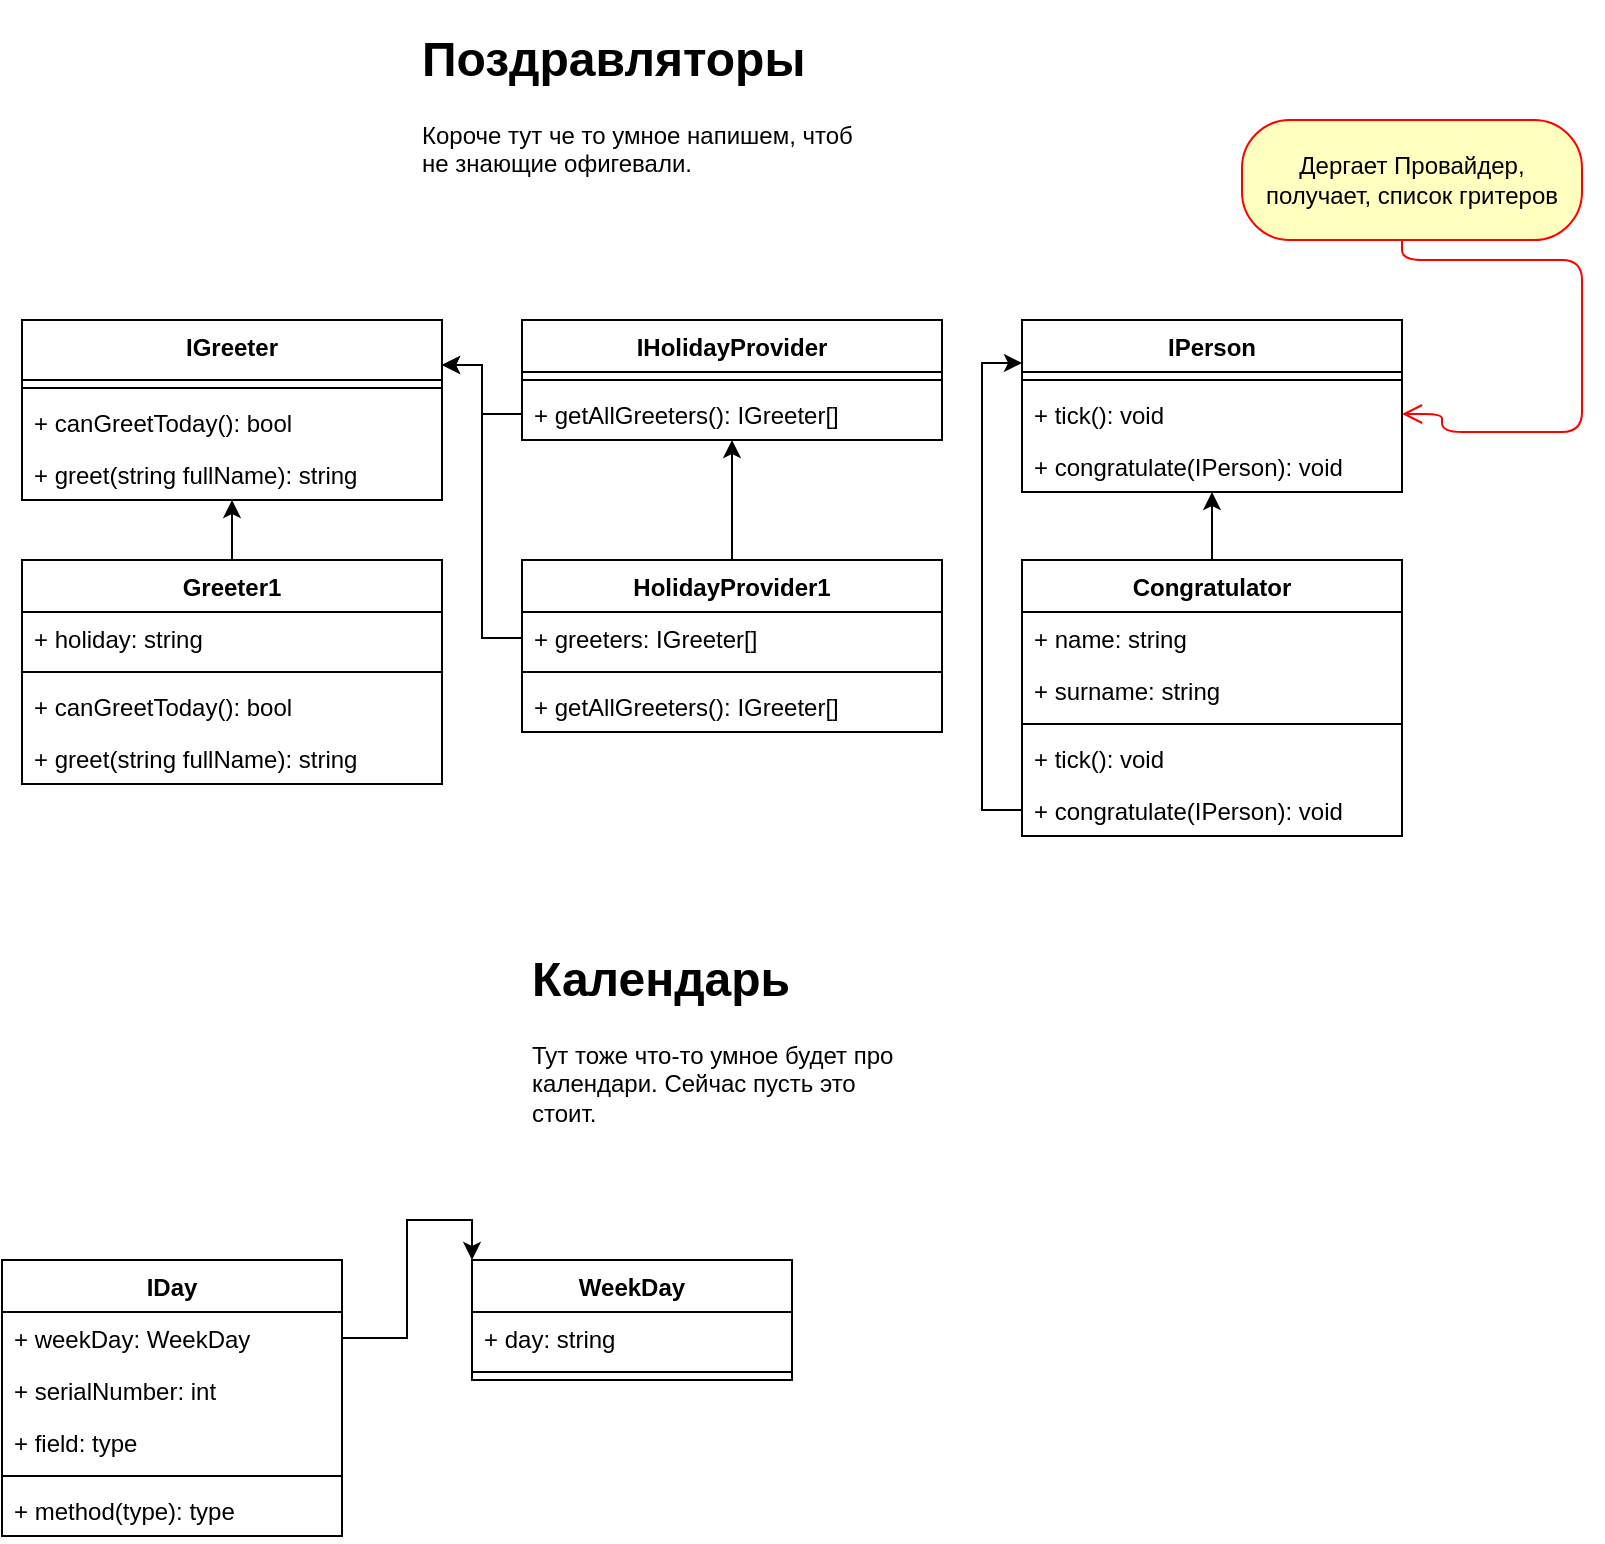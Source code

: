 <mxfile version="13.7.7" type="github">
  <diagram id="C_qupu9SWEdMZcOaDwUI" name="Page-1">
    <mxGraphModel dx="942" dy="528" grid="1" gridSize="10" guides="1" tooltips="1" connect="1" arrows="1" fold="1" page="1" pageScale="1" pageWidth="850" pageHeight="1100" math="0" shadow="0">
      <root>
        <mxCell id="0" />
        <mxCell id="1" parent="0" />
        <mxCell id="VeG1ZRTaiq36JWNWmE1a-2" value="&lt;h1&gt;Поздравляторы&lt;br&gt;&lt;/h1&gt;&lt;p&gt;Короче тут че то умное напишем, чтоб не знающие офигевали.&lt;br&gt;&lt;/p&gt;" style="text;html=1;strokeColor=none;fillColor=none;spacing=5;spacingTop=-20;whiteSpace=wrap;overflow=hidden;rounded=0;" vertex="1" parent="1">
          <mxGeometry x="235" y="10" width="235" height="100" as="geometry" />
        </mxCell>
        <mxCell id="VeG1ZRTaiq36JWNWmE1a-3" value="Дергает Провайдер, получает, список гритеров" style="rounded=1;whiteSpace=wrap;html=1;arcSize=40;fontColor=#000000;fillColor=#ffffc0;strokeColor=#ff0000;" vertex="1" parent="1">
          <mxGeometry x="650" y="60" width="170" height="60" as="geometry" />
        </mxCell>
        <mxCell id="VeG1ZRTaiq36JWNWmE1a-4" value="" style="edgeStyle=orthogonalEdgeStyle;html=1;verticalAlign=bottom;endArrow=open;endSize=8;strokeColor=#ff0000;entryX=1;entryY=0.5;entryDx=0;entryDy=0;" edge="1" parent="1" source="VeG1ZRTaiq36JWNWmE1a-3" target="VeG1ZRTaiq36JWNWmE1a-25">
          <mxGeometry relative="1" as="geometry">
            <mxPoint x="730" y="100" as="targetPoint" />
            <Array as="points">
              <mxPoint x="730" y="130" />
              <mxPoint x="820" y="130" />
              <mxPoint x="820" y="216" />
              <mxPoint x="750" y="216" />
              <mxPoint x="750" y="207" />
            </Array>
          </mxGeometry>
        </mxCell>
        <mxCell id="VeG1ZRTaiq36JWNWmE1a-5" value="IGreeter" style="swimlane;fontStyle=1;align=center;verticalAlign=top;childLayout=stackLayout;horizontal=1;startSize=30;horizontalStack=0;resizeParent=1;resizeParentMax=0;resizeLast=0;collapsible=1;marginBottom=0;" vertex="1" parent="1">
          <mxGeometry x="40" y="160" width="210" height="90" as="geometry" />
        </mxCell>
        <mxCell id="VeG1ZRTaiq36JWNWmE1a-6" value="" style="line;strokeWidth=1;fillColor=none;align=left;verticalAlign=middle;spacingTop=-1;spacingLeft=3;spacingRight=3;rotatable=0;labelPosition=right;points=[];portConstraint=eastwest;" vertex="1" parent="VeG1ZRTaiq36JWNWmE1a-5">
          <mxGeometry y="30" width="210" height="8" as="geometry" />
        </mxCell>
        <mxCell id="VeG1ZRTaiq36JWNWmE1a-7" value="+ canGreetToday(): bool" style="text;strokeColor=none;fillColor=none;align=left;verticalAlign=top;spacingLeft=4;spacingRight=4;overflow=hidden;rotatable=0;points=[[0,0.5],[1,0.5]];portConstraint=eastwest;" vertex="1" parent="VeG1ZRTaiq36JWNWmE1a-5">
          <mxGeometry y="38" width="210" height="26" as="geometry" />
        </mxCell>
        <mxCell id="VeG1ZRTaiq36JWNWmE1a-8" value="+ greet(string fullName): string" style="text;strokeColor=none;fillColor=none;align=left;verticalAlign=top;spacingLeft=4;spacingRight=4;overflow=hidden;rotatable=0;points=[[0,0.5],[1,0.5]];portConstraint=eastwest;" vertex="1" parent="VeG1ZRTaiq36JWNWmE1a-5">
          <mxGeometry y="64" width="210" height="26" as="geometry" />
        </mxCell>
        <mxCell id="VeG1ZRTaiq36JWNWmE1a-9" style="edgeStyle=orthogonalEdgeStyle;rounded=0;orthogonalLoop=1;jettySize=auto;html=1;entryX=0.5;entryY=1;entryDx=0;entryDy=0;" edge="1" parent="1" source="VeG1ZRTaiq36JWNWmE1a-10" target="VeG1ZRTaiq36JWNWmE1a-5">
          <mxGeometry relative="1" as="geometry" />
        </mxCell>
        <mxCell id="VeG1ZRTaiq36JWNWmE1a-10" value="Greeter1" style="swimlane;fontStyle=1;align=center;verticalAlign=top;childLayout=stackLayout;horizontal=1;startSize=26;horizontalStack=0;resizeParent=1;resizeParentMax=0;resizeLast=0;collapsible=1;marginBottom=0;" vertex="1" parent="1">
          <mxGeometry x="40" y="280" width="210" height="112" as="geometry" />
        </mxCell>
        <mxCell id="VeG1ZRTaiq36JWNWmE1a-11" value="+ holiday: string" style="text;strokeColor=none;fillColor=none;align=left;verticalAlign=top;spacingLeft=4;spacingRight=4;overflow=hidden;rotatable=0;points=[[0,0.5],[1,0.5]];portConstraint=eastwest;" vertex="1" parent="VeG1ZRTaiq36JWNWmE1a-10">
          <mxGeometry y="26" width="210" height="26" as="geometry" />
        </mxCell>
        <mxCell id="VeG1ZRTaiq36JWNWmE1a-12" value="" style="line;strokeWidth=1;fillColor=none;align=left;verticalAlign=middle;spacingTop=-1;spacingLeft=3;spacingRight=3;rotatable=0;labelPosition=right;points=[];portConstraint=eastwest;" vertex="1" parent="VeG1ZRTaiq36JWNWmE1a-10">
          <mxGeometry y="52" width="210" height="8" as="geometry" />
        </mxCell>
        <mxCell id="VeG1ZRTaiq36JWNWmE1a-13" value="+ canGreetToday(): bool" style="text;strokeColor=none;fillColor=none;align=left;verticalAlign=top;spacingLeft=4;spacingRight=4;overflow=hidden;rotatable=0;points=[[0,0.5],[1,0.5]];portConstraint=eastwest;" vertex="1" parent="VeG1ZRTaiq36JWNWmE1a-10">
          <mxGeometry y="60" width="210" height="26" as="geometry" />
        </mxCell>
        <mxCell id="VeG1ZRTaiq36JWNWmE1a-14" value="+ greet(string fullName): string" style="text;strokeColor=none;fillColor=none;align=left;verticalAlign=top;spacingLeft=4;spacingRight=4;overflow=hidden;rotatable=0;points=[[0,0.5],[1,0.5]];portConstraint=eastwest;" vertex="1" parent="VeG1ZRTaiq36JWNWmE1a-10">
          <mxGeometry y="86" width="210" height="26" as="geometry" />
        </mxCell>
        <mxCell id="VeG1ZRTaiq36JWNWmE1a-15" style="edgeStyle=orthogonalEdgeStyle;rounded=0;orthogonalLoop=1;jettySize=auto;html=1;entryX=0.5;entryY=1;entryDx=0;entryDy=0;" edge="1" parent="1" source="VeG1ZRTaiq36JWNWmE1a-16" target="VeG1ZRTaiq36JWNWmE1a-20">
          <mxGeometry relative="1" as="geometry" />
        </mxCell>
        <mxCell id="VeG1ZRTaiq36JWNWmE1a-16" value="HolidayProvider1" style="swimlane;fontStyle=1;align=center;verticalAlign=top;childLayout=stackLayout;horizontal=1;startSize=26;horizontalStack=0;resizeParent=1;resizeParentMax=0;resizeLast=0;collapsible=1;marginBottom=0;" vertex="1" parent="1">
          <mxGeometry x="290" y="280" width="210" height="86" as="geometry" />
        </mxCell>
        <mxCell id="VeG1ZRTaiq36JWNWmE1a-17" value="+ greeters: IGreeter[]" style="text;strokeColor=none;fillColor=none;align=left;verticalAlign=top;spacingLeft=4;spacingRight=4;overflow=hidden;rotatable=0;points=[[0,0.5],[1,0.5]];portConstraint=eastwest;" vertex="1" parent="VeG1ZRTaiq36JWNWmE1a-16">
          <mxGeometry y="26" width="210" height="26" as="geometry" />
        </mxCell>
        <mxCell id="VeG1ZRTaiq36JWNWmE1a-18" value="" style="line;strokeWidth=1;fillColor=none;align=left;verticalAlign=middle;spacingTop=-1;spacingLeft=3;spacingRight=3;rotatable=0;labelPosition=right;points=[];portConstraint=eastwest;" vertex="1" parent="VeG1ZRTaiq36JWNWmE1a-16">
          <mxGeometry y="52" width="210" height="8" as="geometry" />
        </mxCell>
        <mxCell id="VeG1ZRTaiq36JWNWmE1a-19" value="+ getAllGreeters(): IGreeter[]" style="text;strokeColor=none;fillColor=none;align=left;verticalAlign=top;spacingLeft=4;spacingRight=4;overflow=hidden;rotatable=0;points=[[0,0.5],[1,0.5]];portConstraint=eastwest;" vertex="1" parent="VeG1ZRTaiq36JWNWmE1a-16">
          <mxGeometry y="60" width="210" height="26" as="geometry" />
        </mxCell>
        <mxCell id="VeG1ZRTaiq36JWNWmE1a-20" value="IHolidayProvider" style="swimlane;fontStyle=1;align=center;verticalAlign=top;childLayout=stackLayout;horizontal=1;startSize=26;horizontalStack=0;resizeParent=1;resizeParentMax=0;resizeLast=0;collapsible=1;marginBottom=0;" vertex="1" parent="1">
          <mxGeometry x="290" y="160" width="210" height="60" as="geometry" />
        </mxCell>
        <mxCell id="VeG1ZRTaiq36JWNWmE1a-21" value="" style="line;strokeWidth=1;fillColor=none;align=left;verticalAlign=middle;spacingTop=-1;spacingLeft=3;spacingRight=3;rotatable=0;labelPosition=right;points=[];portConstraint=eastwest;" vertex="1" parent="VeG1ZRTaiq36JWNWmE1a-20">
          <mxGeometry y="26" width="210" height="8" as="geometry" />
        </mxCell>
        <mxCell id="VeG1ZRTaiq36JWNWmE1a-22" value="+ getAllGreeters(): IGreeter[]" style="text;strokeColor=none;fillColor=none;align=left;verticalAlign=top;spacingLeft=4;spacingRight=4;overflow=hidden;rotatable=0;points=[[0,0.5],[1,0.5]];portConstraint=eastwest;" vertex="1" parent="VeG1ZRTaiq36JWNWmE1a-20">
          <mxGeometry y="34" width="210" height="26" as="geometry" />
        </mxCell>
        <mxCell id="VeG1ZRTaiq36JWNWmE1a-23" value="IPerson" style="swimlane;fontStyle=1;align=center;verticalAlign=top;childLayout=stackLayout;horizontal=1;startSize=26;horizontalStack=0;resizeParent=1;resizeParentMax=0;resizeLast=0;collapsible=1;marginBottom=0;" vertex="1" parent="1">
          <mxGeometry x="540" y="160" width="190" height="86" as="geometry" />
        </mxCell>
        <mxCell id="VeG1ZRTaiq36JWNWmE1a-24" value="" style="line;strokeWidth=1;fillColor=none;align=left;verticalAlign=middle;spacingTop=-1;spacingLeft=3;spacingRight=3;rotatable=0;labelPosition=right;points=[];portConstraint=eastwest;" vertex="1" parent="VeG1ZRTaiq36JWNWmE1a-23">
          <mxGeometry y="26" width="190" height="8" as="geometry" />
        </mxCell>
        <mxCell id="VeG1ZRTaiq36JWNWmE1a-25" value="+ tick(): void" style="text;strokeColor=none;fillColor=none;align=left;verticalAlign=top;spacingLeft=4;spacingRight=4;overflow=hidden;rotatable=0;points=[[0,0.5],[1,0.5]];portConstraint=eastwest;" vertex="1" parent="VeG1ZRTaiq36JWNWmE1a-23">
          <mxGeometry y="34" width="190" height="26" as="geometry" />
        </mxCell>
        <mxCell id="VeG1ZRTaiq36JWNWmE1a-26" value="+ congratulate(IPerson): void" style="text;strokeColor=none;fillColor=none;align=left;verticalAlign=top;spacingLeft=4;spacingRight=4;overflow=hidden;rotatable=0;points=[[0,0.5],[1,0.5]];portConstraint=eastwest;" vertex="1" parent="VeG1ZRTaiq36JWNWmE1a-23">
          <mxGeometry y="60" width="190" height="26" as="geometry" />
        </mxCell>
        <mxCell id="VeG1ZRTaiq36JWNWmE1a-27" style="edgeStyle=orthogonalEdgeStyle;rounded=0;orthogonalLoop=1;jettySize=auto;html=1;entryX=0.5;entryY=1;entryDx=0;entryDy=0;" edge="1" parent="1" source="VeG1ZRTaiq36JWNWmE1a-28" target="VeG1ZRTaiq36JWNWmE1a-23">
          <mxGeometry relative="1" as="geometry" />
        </mxCell>
        <mxCell id="VeG1ZRTaiq36JWNWmE1a-28" value="Congratulator" style="swimlane;fontStyle=1;align=center;verticalAlign=top;childLayout=stackLayout;horizontal=1;startSize=26;horizontalStack=0;resizeParent=1;resizeParentMax=0;resizeLast=0;collapsible=1;marginBottom=0;" vertex="1" parent="1">
          <mxGeometry x="540" y="280" width="190" height="138" as="geometry" />
        </mxCell>
        <mxCell id="VeG1ZRTaiq36JWNWmE1a-29" value="+ name: string" style="text;strokeColor=none;fillColor=none;align=left;verticalAlign=top;spacingLeft=4;spacingRight=4;overflow=hidden;rotatable=0;points=[[0,0.5],[1,0.5]];portConstraint=eastwest;" vertex="1" parent="VeG1ZRTaiq36JWNWmE1a-28">
          <mxGeometry y="26" width="190" height="26" as="geometry" />
        </mxCell>
        <mxCell id="VeG1ZRTaiq36JWNWmE1a-30" value="+ surname: string" style="text;strokeColor=none;fillColor=none;align=left;verticalAlign=top;spacingLeft=4;spacingRight=4;overflow=hidden;rotatable=0;points=[[0,0.5],[1,0.5]];portConstraint=eastwest;" vertex="1" parent="VeG1ZRTaiq36JWNWmE1a-28">
          <mxGeometry y="52" width="190" height="26" as="geometry" />
        </mxCell>
        <mxCell id="VeG1ZRTaiq36JWNWmE1a-31" value="" style="line;strokeWidth=1;fillColor=none;align=left;verticalAlign=middle;spacingTop=-1;spacingLeft=3;spacingRight=3;rotatable=0;labelPosition=right;points=[];portConstraint=eastwest;" vertex="1" parent="VeG1ZRTaiq36JWNWmE1a-28">
          <mxGeometry y="78" width="190" height="8" as="geometry" />
        </mxCell>
        <mxCell id="VeG1ZRTaiq36JWNWmE1a-32" value="+ tick(): void" style="text;strokeColor=none;fillColor=none;align=left;verticalAlign=top;spacingLeft=4;spacingRight=4;overflow=hidden;rotatable=0;points=[[0,0.5],[1,0.5]];portConstraint=eastwest;" vertex="1" parent="VeG1ZRTaiq36JWNWmE1a-28">
          <mxGeometry y="86" width="190" height="26" as="geometry" />
        </mxCell>
        <mxCell id="VeG1ZRTaiq36JWNWmE1a-33" value="+ congratulate(IPerson): void" style="text;strokeColor=none;fillColor=none;align=left;verticalAlign=top;spacingLeft=4;spacingRight=4;overflow=hidden;rotatable=0;points=[[0,0.5],[1,0.5]];portConstraint=eastwest;" vertex="1" parent="VeG1ZRTaiq36JWNWmE1a-28">
          <mxGeometry y="112" width="190" height="26" as="geometry" />
        </mxCell>
        <mxCell id="VeG1ZRTaiq36JWNWmE1a-34" style="edgeStyle=orthogonalEdgeStyle;rounded=0;orthogonalLoop=1;jettySize=auto;html=1;entryX=1;entryY=0.25;entryDx=0;entryDy=0;" edge="1" parent="1" source="VeG1ZRTaiq36JWNWmE1a-17" target="VeG1ZRTaiq36JWNWmE1a-5">
          <mxGeometry relative="1" as="geometry" />
        </mxCell>
        <mxCell id="VeG1ZRTaiq36JWNWmE1a-35" style="edgeStyle=orthogonalEdgeStyle;rounded=0;orthogonalLoop=1;jettySize=auto;html=1;entryX=1;entryY=0.25;entryDx=0;entryDy=0;" edge="1" parent="1" source="VeG1ZRTaiq36JWNWmE1a-22" target="VeG1ZRTaiq36JWNWmE1a-5">
          <mxGeometry relative="1" as="geometry" />
        </mxCell>
        <mxCell id="VeG1ZRTaiq36JWNWmE1a-36" style="edgeStyle=orthogonalEdgeStyle;rounded=0;orthogonalLoop=1;jettySize=auto;html=1;entryX=0;entryY=0.25;entryDx=0;entryDy=0;" edge="1" parent="1" source="VeG1ZRTaiq36JWNWmE1a-33" target="VeG1ZRTaiq36JWNWmE1a-23">
          <mxGeometry relative="1" as="geometry" />
        </mxCell>
        <mxCell id="VeG1ZRTaiq36JWNWmE1a-37" value="&lt;h1&gt;Календарь&lt;/h1&gt;&lt;div&gt;Тут тоже что-то умное будет про календари. Сейчас пусть это стоит.&lt;br&gt;&lt;/div&gt;" style="text;html=1;strokeColor=none;fillColor=none;spacing=5;spacingTop=-20;whiteSpace=wrap;overflow=hidden;rounded=0;" vertex="1" parent="1">
          <mxGeometry x="290" y="470" width="190" height="120" as="geometry" />
        </mxCell>
        <mxCell id="VeG1ZRTaiq36JWNWmE1a-38" value="IDay" style="swimlane;fontStyle=1;align=center;verticalAlign=top;childLayout=stackLayout;horizontal=1;startSize=26;horizontalStack=0;resizeParent=1;resizeParentMax=0;resizeLast=0;collapsible=1;marginBottom=0;" vertex="1" parent="1">
          <mxGeometry x="30" y="630" width="170" height="138" as="geometry" />
        </mxCell>
        <mxCell id="VeG1ZRTaiq36JWNWmE1a-39" value="+ weekDay: WeekDay" style="text;strokeColor=none;fillColor=none;align=left;verticalAlign=top;spacingLeft=4;spacingRight=4;overflow=hidden;rotatable=0;points=[[0,0.5],[1,0.5]];portConstraint=eastwest;" vertex="1" parent="VeG1ZRTaiq36JWNWmE1a-38">
          <mxGeometry y="26" width="170" height="26" as="geometry" />
        </mxCell>
        <mxCell id="VeG1ZRTaiq36JWNWmE1a-40" value="+ serialNumber: int" style="text;strokeColor=none;fillColor=none;align=left;verticalAlign=top;spacingLeft=4;spacingRight=4;overflow=hidden;rotatable=0;points=[[0,0.5],[1,0.5]];portConstraint=eastwest;" vertex="1" parent="VeG1ZRTaiq36JWNWmE1a-38">
          <mxGeometry y="52" width="170" height="26" as="geometry" />
        </mxCell>
        <mxCell id="VeG1ZRTaiq36JWNWmE1a-41" value="+ field: type" style="text;strokeColor=none;fillColor=none;align=left;verticalAlign=top;spacingLeft=4;spacingRight=4;overflow=hidden;rotatable=0;points=[[0,0.5],[1,0.5]];portConstraint=eastwest;" vertex="1" parent="VeG1ZRTaiq36JWNWmE1a-38">
          <mxGeometry y="78" width="170" height="26" as="geometry" />
        </mxCell>
        <mxCell id="VeG1ZRTaiq36JWNWmE1a-42" value="" style="line;strokeWidth=1;fillColor=none;align=left;verticalAlign=middle;spacingTop=-1;spacingLeft=3;spacingRight=3;rotatable=0;labelPosition=right;points=[];portConstraint=eastwest;" vertex="1" parent="VeG1ZRTaiq36JWNWmE1a-38">
          <mxGeometry y="104" width="170" height="8" as="geometry" />
        </mxCell>
        <mxCell id="VeG1ZRTaiq36JWNWmE1a-43" value="+ method(type): type" style="text;strokeColor=none;fillColor=none;align=left;verticalAlign=top;spacingLeft=4;spacingRight=4;overflow=hidden;rotatable=0;points=[[0,0.5],[1,0.5]];portConstraint=eastwest;" vertex="1" parent="VeG1ZRTaiq36JWNWmE1a-38">
          <mxGeometry y="112" width="170" height="26" as="geometry" />
        </mxCell>
        <mxCell id="VeG1ZRTaiq36JWNWmE1a-44" style="edgeStyle=orthogonalEdgeStyle;rounded=0;orthogonalLoop=1;jettySize=auto;html=1;entryX=0;entryY=0;entryDx=0;entryDy=0;" edge="1" parent="1" source="VeG1ZRTaiq36JWNWmE1a-39" target="VeG1ZRTaiq36JWNWmE1a-45">
          <mxGeometry relative="1" as="geometry" />
        </mxCell>
        <mxCell id="VeG1ZRTaiq36JWNWmE1a-45" value="WeekDay" style="swimlane;fontStyle=1;align=center;verticalAlign=top;childLayout=stackLayout;horizontal=1;startSize=26;horizontalStack=0;resizeParent=1;resizeParentMax=0;resizeLast=0;collapsible=1;marginBottom=0;" vertex="1" parent="1">
          <mxGeometry x="265" y="630" width="160" height="60" as="geometry" />
        </mxCell>
        <mxCell id="VeG1ZRTaiq36JWNWmE1a-46" value="+ day: string" style="text;strokeColor=none;fillColor=none;align=left;verticalAlign=top;spacingLeft=4;spacingRight=4;overflow=hidden;rotatable=0;points=[[0,0.5],[1,0.5]];portConstraint=eastwest;" vertex="1" parent="VeG1ZRTaiq36JWNWmE1a-45">
          <mxGeometry y="26" width="160" height="26" as="geometry" />
        </mxCell>
        <mxCell id="VeG1ZRTaiq36JWNWmE1a-47" value="" style="line;strokeWidth=1;fillColor=none;align=left;verticalAlign=middle;spacingTop=-1;spacingLeft=3;spacingRight=3;rotatable=0;labelPosition=right;points=[];portConstraint=eastwest;" vertex="1" parent="VeG1ZRTaiq36JWNWmE1a-45">
          <mxGeometry y="52" width="160" height="8" as="geometry" />
        </mxCell>
      </root>
    </mxGraphModel>
  </diagram>
</mxfile>
